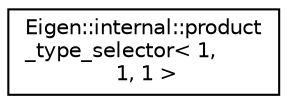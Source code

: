 digraph "Graphical Class Hierarchy"
{
  edge [fontname="Helvetica",fontsize="10",labelfontname="Helvetica",labelfontsize="10"];
  node [fontname="Helvetica",fontsize="10",shape=record];
  rankdir="LR";
  Node1 [label="Eigen::internal::product\l_type_selector\< 1,    \l       1,           1 \>",height=0.2,width=0.4,color="black", fillcolor="white", style="filled",URL="$struct_eigen_1_1internal_1_1product__type__selector_3_011_00_01_01_01_01_01_01_01_01_01_01_011_00b80e665f445c37bb6f01c23172b6fda.html"];
}
